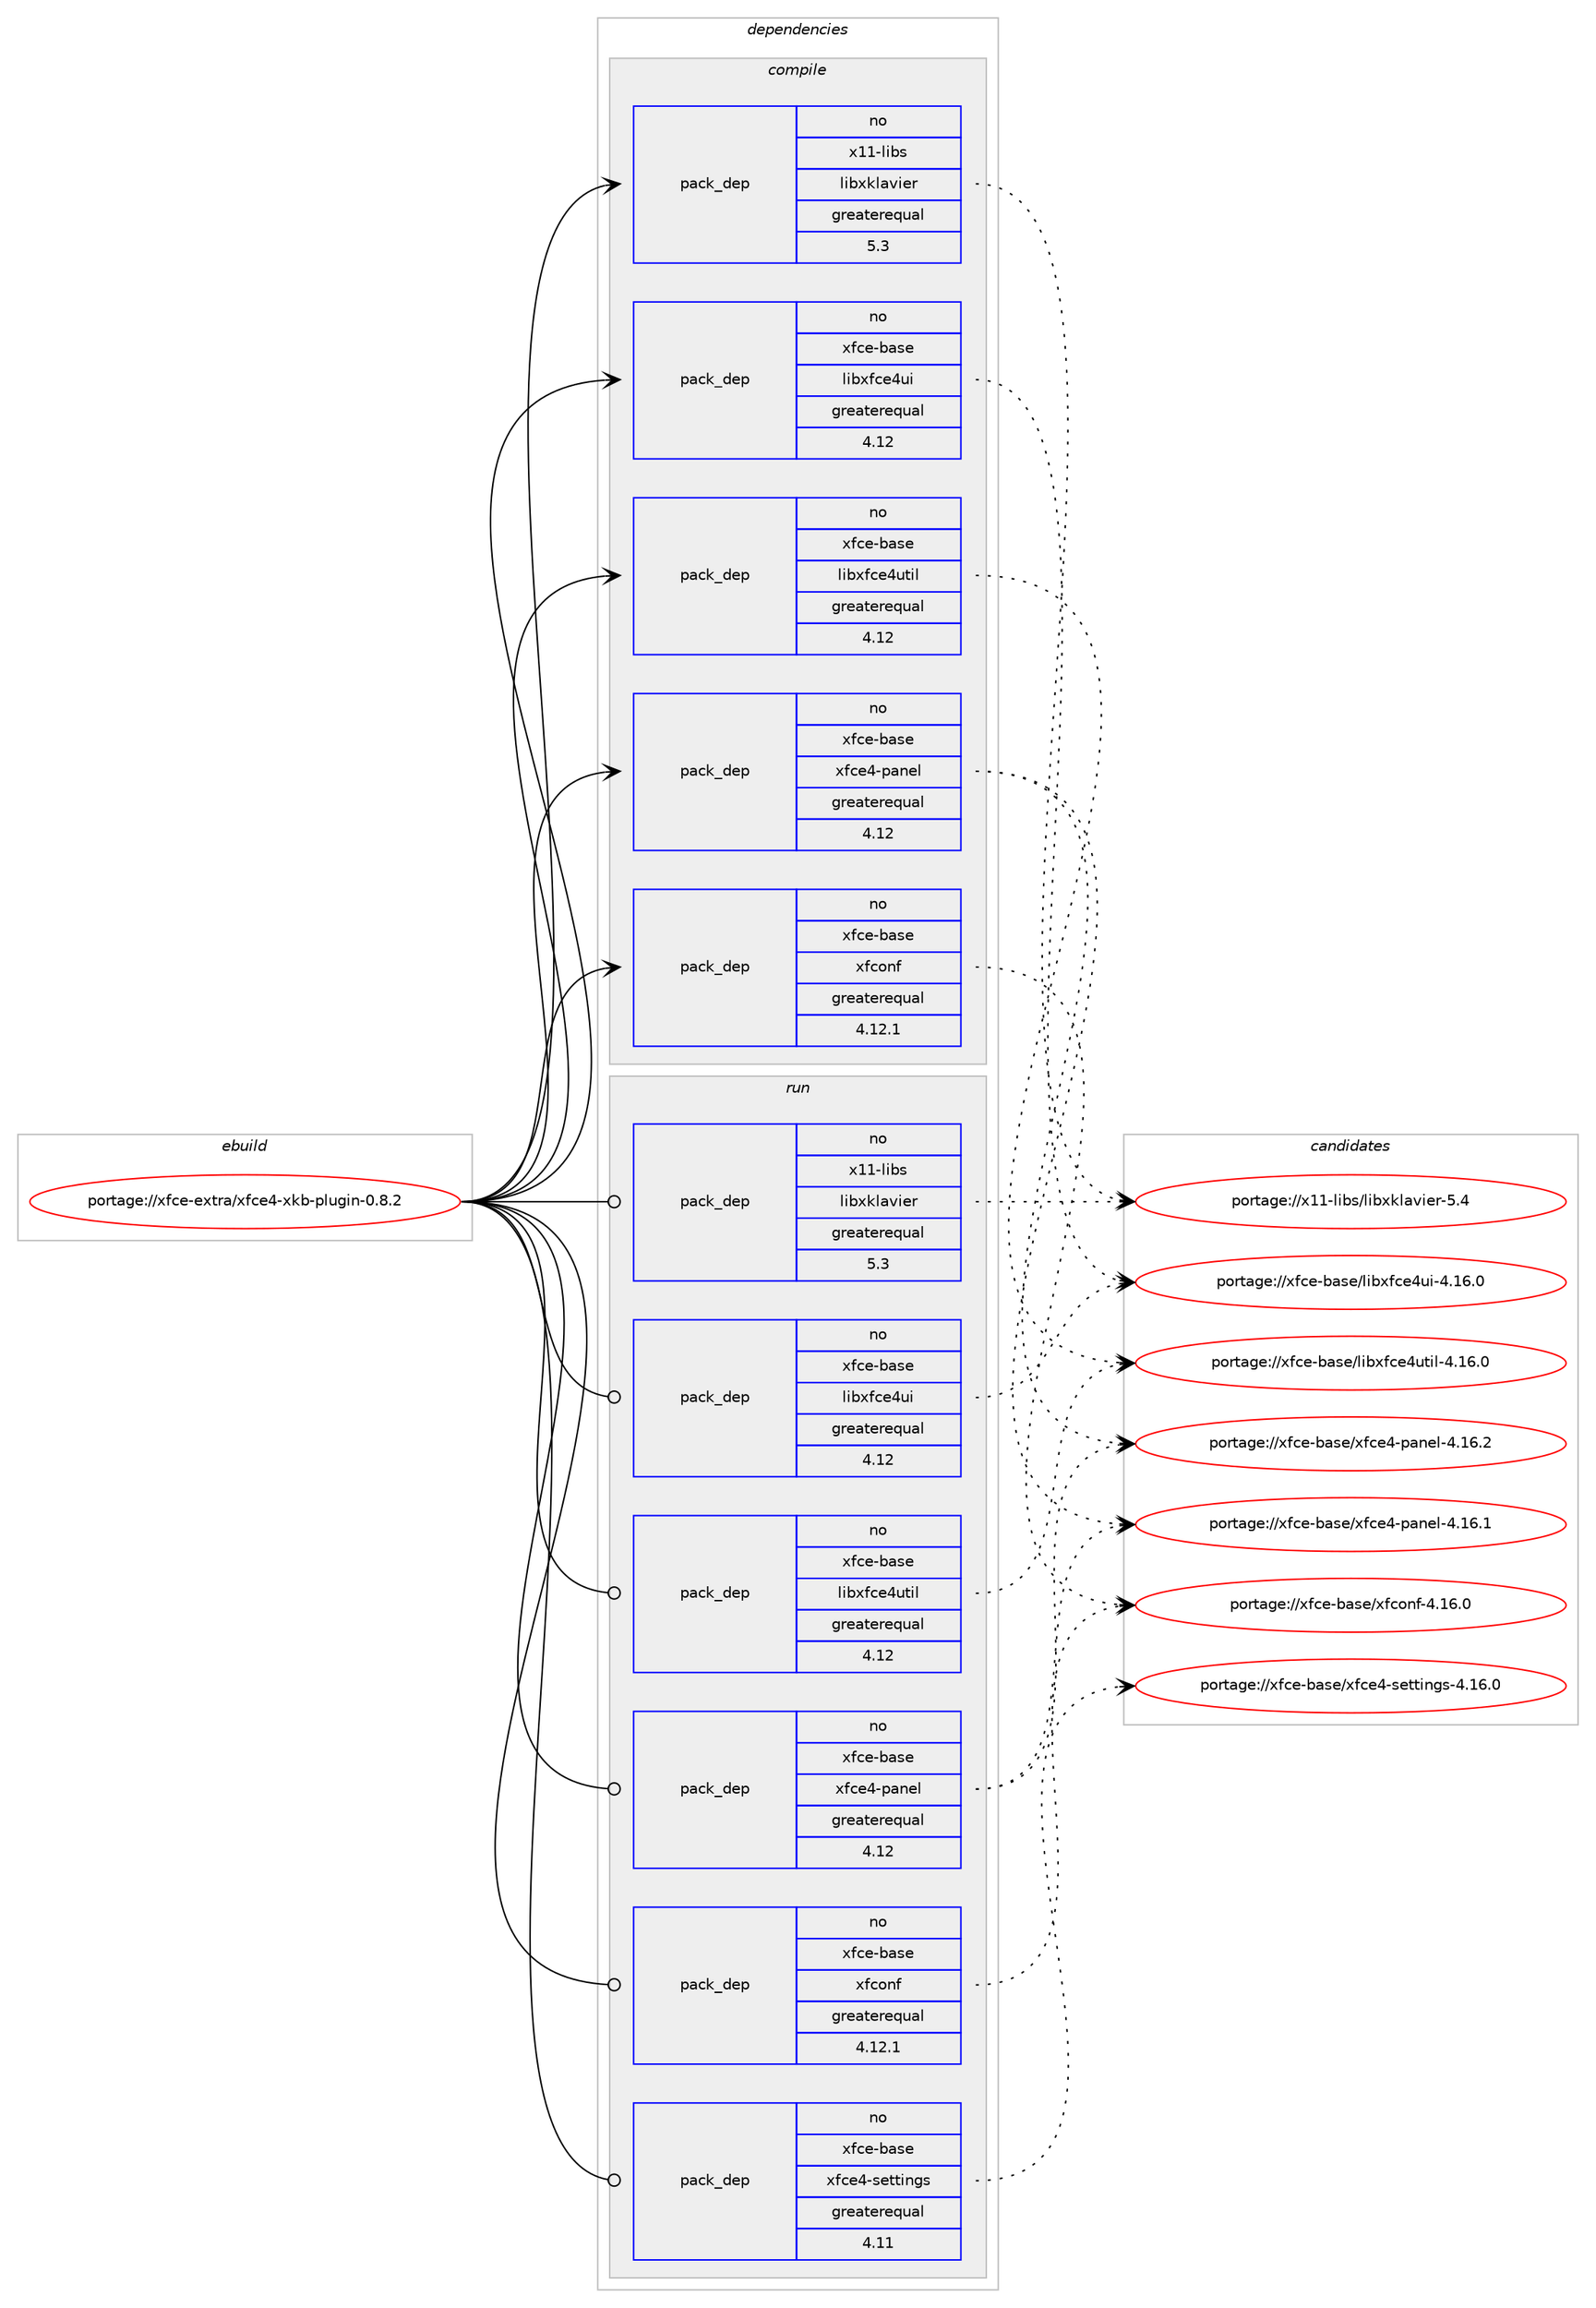 digraph prolog {

# *************
# Graph options
# *************

newrank=true;
concentrate=true;
compound=true;
graph [rankdir=LR,fontname=Helvetica,fontsize=10,ranksep=1.5];#, ranksep=2.5, nodesep=0.2];
edge  [arrowhead=vee];
node  [fontname=Helvetica,fontsize=10];

# **********
# The ebuild
# **********

subgraph cluster_leftcol {
color=gray;
rank=same;
label=<<i>ebuild</i>>;
id [label="portage://xfce-extra/xfce4-xkb-plugin-0.8.2", color=red, width=4, href="../xfce-extra/xfce4-xkb-plugin-0.8.2.svg"];
}

# ****************
# The dependencies
# ****************

subgraph cluster_midcol {
color=gray;
label=<<i>dependencies</i>>;
subgraph cluster_compile {
fillcolor="#eeeeee";
style=filled;
label=<<i>compile</i>>;
# *** BEGIN UNKNOWN DEPENDENCY TYPE (TODO) ***
# id -> package_dependency(portage://xfce-extra/xfce4-xkb-plugin-0.8.2,install,no,gnome-base,librsvg,none,[,,],any_same_slot,[])
# *** END UNKNOWN DEPENDENCY TYPE (TODO) ***

# *** BEGIN UNKNOWN DEPENDENCY TYPE (TODO) ***
# id -> package_dependency(portage://xfce-extra/xfce4-xkb-plugin-0.8.2,install,no,x11-libs,gtk+,none,[,,],[slot(3),equal],[])
# *** END UNKNOWN DEPENDENCY TYPE (TODO) ***

# *** BEGIN UNKNOWN DEPENDENCY TYPE (TODO) ***
# id -> package_dependency(portage://xfce-extra/xfce4-xkb-plugin-0.8.2,install,no,x11-libs,libX11,none,[,,],any_same_slot,[])
# *** END UNKNOWN DEPENDENCY TYPE (TODO) ***

# *** BEGIN UNKNOWN DEPENDENCY TYPE (TODO) ***
# id -> package_dependency(portage://xfce-extra/xfce4-xkb-plugin-0.8.2,install,no,x11-libs,libwnck,none,[,,],[slot(3),equal],[])
# *** END UNKNOWN DEPENDENCY TYPE (TODO) ***

subgraph pack2161 {
dependency5399 [label=<<TABLE BORDER="0" CELLBORDER="1" CELLSPACING="0" CELLPADDING="4" WIDTH="220"><TR><TD ROWSPAN="6" CELLPADDING="30">pack_dep</TD></TR><TR><TD WIDTH="110">no</TD></TR><TR><TD>x11-libs</TD></TR><TR><TD>libxklavier</TD></TR><TR><TD>greaterequal</TD></TR><TR><TD>5.3</TD></TR></TABLE>>, shape=none, color=blue];
}
id:e -> dependency5399:w [weight=20,style="solid",arrowhead="vee"];
# *** BEGIN UNKNOWN DEPENDENCY TYPE (TODO) ***
# id -> package_dependency(portage://xfce-extra/xfce4-xkb-plugin-0.8.2,install,no,xfce-base,garcon,none,[,,],any_same_slot,[])
# *** END UNKNOWN DEPENDENCY TYPE (TODO) ***

subgraph pack2162 {
dependency5400 [label=<<TABLE BORDER="0" CELLBORDER="1" CELLSPACING="0" CELLPADDING="4" WIDTH="220"><TR><TD ROWSPAN="6" CELLPADDING="30">pack_dep</TD></TR><TR><TD WIDTH="110">no</TD></TR><TR><TD>xfce-base</TD></TR><TR><TD>libxfce4ui</TD></TR><TR><TD>greaterequal</TD></TR><TR><TD>4.12</TD></TR></TABLE>>, shape=none, color=blue];
}
id:e -> dependency5400:w [weight=20,style="solid",arrowhead="vee"];
subgraph pack2163 {
dependency5401 [label=<<TABLE BORDER="0" CELLBORDER="1" CELLSPACING="0" CELLPADDING="4" WIDTH="220"><TR><TD ROWSPAN="6" CELLPADDING="30">pack_dep</TD></TR><TR><TD WIDTH="110">no</TD></TR><TR><TD>xfce-base</TD></TR><TR><TD>libxfce4util</TD></TR><TR><TD>greaterequal</TD></TR><TR><TD>4.12</TD></TR></TABLE>>, shape=none, color=blue];
}
id:e -> dependency5401:w [weight=20,style="solid",arrowhead="vee"];
subgraph pack2164 {
dependency5402 [label=<<TABLE BORDER="0" CELLBORDER="1" CELLSPACING="0" CELLPADDING="4" WIDTH="220"><TR><TD ROWSPAN="6" CELLPADDING="30">pack_dep</TD></TR><TR><TD WIDTH="110">no</TD></TR><TR><TD>xfce-base</TD></TR><TR><TD>xfce4-panel</TD></TR><TR><TD>greaterequal</TD></TR><TR><TD>4.12</TD></TR></TABLE>>, shape=none, color=blue];
}
id:e -> dependency5402:w [weight=20,style="solid",arrowhead="vee"];
subgraph pack2165 {
dependency5403 [label=<<TABLE BORDER="0" CELLBORDER="1" CELLSPACING="0" CELLPADDING="4" WIDTH="220"><TR><TD ROWSPAN="6" CELLPADDING="30">pack_dep</TD></TR><TR><TD WIDTH="110">no</TD></TR><TR><TD>xfce-base</TD></TR><TR><TD>xfconf</TD></TR><TR><TD>greaterequal</TD></TR><TR><TD>4.12.1</TD></TR></TABLE>>, shape=none, color=blue];
}
id:e -> dependency5403:w [weight=20,style="solid",arrowhead="vee"];
}
subgraph cluster_compileandrun {
fillcolor="#eeeeee";
style=filled;
label=<<i>compile and run</i>>;
}
subgraph cluster_run {
fillcolor="#eeeeee";
style=filled;
label=<<i>run</i>>;
# *** BEGIN UNKNOWN DEPENDENCY TYPE (TODO) ***
# id -> package_dependency(portage://xfce-extra/xfce4-xkb-plugin-0.8.2,run,no,gnome-base,librsvg,none,[,,],any_same_slot,[])
# *** END UNKNOWN DEPENDENCY TYPE (TODO) ***

# *** BEGIN UNKNOWN DEPENDENCY TYPE (TODO) ***
# id -> package_dependency(portage://xfce-extra/xfce4-xkb-plugin-0.8.2,run,no,x11-apps,setxkbmap,none,[,,],[],[])
# *** END UNKNOWN DEPENDENCY TYPE (TODO) ***

# *** BEGIN UNKNOWN DEPENDENCY TYPE (TODO) ***
# id -> package_dependency(portage://xfce-extra/xfce4-xkb-plugin-0.8.2,run,no,x11-libs,gtk+,none,[,,],[slot(3),equal],[])
# *** END UNKNOWN DEPENDENCY TYPE (TODO) ***

# *** BEGIN UNKNOWN DEPENDENCY TYPE (TODO) ***
# id -> package_dependency(portage://xfce-extra/xfce4-xkb-plugin-0.8.2,run,no,x11-libs,libX11,none,[,,],any_same_slot,[])
# *** END UNKNOWN DEPENDENCY TYPE (TODO) ***

# *** BEGIN UNKNOWN DEPENDENCY TYPE (TODO) ***
# id -> package_dependency(portage://xfce-extra/xfce4-xkb-plugin-0.8.2,run,no,x11-libs,libwnck,none,[,,],[slot(3),equal],[])
# *** END UNKNOWN DEPENDENCY TYPE (TODO) ***

subgraph pack2166 {
dependency5404 [label=<<TABLE BORDER="0" CELLBORDER="1" CELLSPACING="0" CELLPADDING="4" WIDTH="220"><TR><TD ROWSPAN="6" CELLPADDING="30">pack_dep</TD></TR><TR><TD WIDTH="110">no</TD></TR><TR><TD>x11-libs</TD></TR><TR><TD>libxklavier</TD></TR><TR><TD>greaterequal</TD></TR><TR><TD>5.3</TD></TR></TABLE>>, shape=none, color=blue];
}
id:e -> dependency5404:w [weight=20,style="solid",arrowhead="odot"];
# *** BEGIN UNKNOWN DEPENDENCY TYPE (TODO) ***
# id -> package_dependency(portage://xfce-extra/xfce4-xkb-plugin-0.8.2,run,no,xfce-base,garcon,none,[,,],any_same_slot,[])
# *** END UNKNOWN DEPENDENCY TYPE (TODO) ***

subgraph pack2167 {
dependency5405 [label=<<TABLE BORDER="0" CELLBORDER="1" CELLSPACING="0" CELLPADDING="4" WIDTH="220"><TR><TD ROWSPAN="6" CELLPADDING="30">pack_dep</TD></TR><TR><TD WIDTH="110">no</TD></TR><TR><TD>xfce-base</TD></TR><TR><TD>libxfce4ui</TD></TR><TR><TD>greaterequal</TD></TR><TR><TD>4.12</TD></TR></TABLE>>, shape=none, color=blue];
}
id:e -> dependency5405:w [weight=20,style="solid",arrowhead="odot"];
subgraph pack2168 {
dependency5406 [label=<<TABLE BORDER="0" CELLBORDER="1" CELLSPACING="0" CELLPADDING="4" WIDTH="220"><TR><TD ROWSPAN="6" CELLPADDING="30">pack_dep</TD></TR><TR><TD WIDTH="110">no</TD></TR><TR><TD>xfce-base</TD></TR><TR><TD>libxfce4util</TD></TR><TR><TD>greaterequal</TD></TR><TR><TD>4.12</TD></TR></TABLE>>, shape=none, color=blue];
}
id:e -> dependency5406:w [weight=20,style="solid",arrowhead="odot"];
subgraph pack2169 {
dependency5407 [label=<<TABLE BORDER="0" CELLBORDER="1" CELLSPACING="0" CELLPADDING="4" WIDTH="220"><TR><TD ROWSPAN="6" CELLPADDING="30">pack_dep</TD></TR><TR><TD WIDTH="110">no</TD></TR><TR><TD>xfce-base</TD></TR><TR><TD>xfce4-panel</TD></TR><TR><TD>greaterequal</TD></TR><TR><TD>4.12</TD></TR></TABLE>>, shape=none, color=blue];
}
id:e -> dependency5407:w [weight=20,style="solid",arrowhead="odot"];
subgraph pack2170 {
dependency5408 [label=<<TABLE BORDER="0" CELLBORDER="1" CELLSPACING="0" CELLPADDING="4" WIDTH="220"><TR><TD ROWSPAN="6" CELLPADDING="30">pack_dep</TD></TR><TR><TD WIDTH="110">no</TD></TR><TR><TD>xfce-base</TD></TR><TR><TD>xfce4-settings</TD></TR><TR><TD>greaterequal</TD></TR><TR><TD>4.11</TD></TR></TABLE>>, shape=none, color=blue];
}
id:e -> dependency5408:w [weight=20,style="solid",arrowhead="odot"];
subgraph pack2171 {
dependency5409 [label=<<TABLE BORDER="0" CELLBORDER="1" CELLSPACING="0" CELLPADDING="4" WIDTH="220"><TR><TD ROWSPAN="6" CELLPADDING="30">pack_dep</TD></TR><TR><TD WIDTH="110">no</TD></TR><TR><TD>xfce-base</TD></TR><TR><TD>xfconf</TD></TR><TR><TD>greaterequal</TD></TR><TR><TD>4.12.1</TD></TR></TABLE>>, shape=none, color=blue];
}
id:e -> dependency5409:w [weight=20,style="solid",arrowhead="odot"];
}
}

# **************
# The candidates
# **************

subgraph cluster_choices {
rank=same;
color=gray;
label=<<i>candidates</i>>;

subgraph choice2161 {
color=black;
nodesep=1;
choice1204949451081059811547108105981201071089711810510111445534652 [label="portage://x11-libs/libxklavier-5.4", color=red, width=4,href="../x11-libs/libxklavier-5.4.svg"];
dependency5399:e -> choice1204949451081059811547108105981201071089711810510111445534652:w [style=dotted,weight="100"];
}
subgraph choice2162 {
color=black;
nodesep=1;
choice120102991014598971151014710810598120102991015211710545524649544648 [label="portage://xfce-base/libxfce4ui-4.16.0", color=red, width=4,href="../xfce-base/libxfce4ui-4.16.0.svg"];
dependency5400:e -> choice120102991014598971151014710810598120102991015211710545524649544648:w [style=dotted,weight="100"];
}
subgraph choice2163 {
color=black;
nodesep=1;
choice120102991014598971151014710810598120102991015211711610510845524649544648 [label="portage://xfce-base/libxfce4util-4.16.0", color=red, width=4,href="../xfce-base/libxfce4util-4.16.0.svg"];
dependency5401:e -> choice120102991014598971151014710810598120102991015211711610510845524649544648:w [style=dotted,weight="100"];
}
subgraph choice2164 {
color=black;
nodesep=1;
choice12010299101459897115101471201029910152451129711010110845524649544649 [label="portage://xfce-base/xfce4-panel-4.16.1", color=red, width=4,href="../xfce-base/xfce4-panel-4.16.1.svg"];
choice12010299101459897115101471201029910152451129711010110845524649544650 [label="portage://xfce-base/xfce4-panel-4.16.2", color=red, width=4,href="../xfce-base/xfce4-panel-4.16.2.svg"];
dependency5402:e -> choice12010299101459897115101471201029910152451129711010110845524649544649:w [style=dotted,weight="100"];
dependency5402:e -> choice12010299101459897115101471201029910152451129711010110845524649544650:w [style=dotted,weight="100"];
}
subgraph choice2165 {
color=black;
nodesep=1;
choice12010299101459897115101471201029911111010245524649544648 [label="portage://xfce-base/xfconf-4.16.0", color=red, width=4,href="../xfce-base/xfconf-4.16.0.svg"];
dependency5403:e -> choice12010299101459897115101471201029911111010245524649544648:w [style=dotted,weight="100"];
}
subgraph choice2166 {
color=black;
nodesep=1;
choice1204949451081059811547108105981201071089711810510111445534652 [label="portage://x11-libs/libxklavier-5.4", color=red, width=4,href="../x11-libs/libxklavier-5.4.svg"];
dependency5404:e -> choice1204949451081059811547108105981201071089711810510111445534652:w [style=dotted,weight="100"];
}
subgraph choice2167 {
color=black;
nodesep=1;
choice120102991014598971151014710810598120102991015211710545524649544648 [label="portage://xfce-base/libxfce4ui-4.16.0", color=red, width=4,href="../xfce-base/libxfce4ui-4.16.0.svg"];
dependency5405:e -> choice120102991014598971151014710810598120102991015211710545524649544648:w [style=dotted,weight="100"];
}
subgraph choice2168 {
color=black;
nodesep=1;
choice120102991014598971151014710810598120102991015211711610510845524649544648 [label="portage://xfce-base/libxfce4util-4.16.0", color=red, width=4,href="../xfce-base/libxfce4util-4.16.0.svg"];
dependency5406:e -> choice120102991014598971151014710810598120102991015211711610510845524649544648:w [style=dotted,weight="100"];
}
subgraph choice2169 {
color=black;
nodesep=1;
choice12010299101459897115101471201029910152451129711010110845524649544649 [label="portage://xfce-base/xfce4-panel-4.16.1", color=red, width=4,href="../xfce-base/xfce4-panel-4.16.1.svg"];
choice12010299101459897115101471201029910152451129711010110845524649544650 [label="portage://xfce-base/xfce4-panel-4.16.2", color=red, width=4,href="../xfce-base/xfce4-panel-4.16.2.svg"];
dependency5407:e -> choice12010299101459897115101471201029910152451129711010110845524649544649:w [style=dotted,weight="100"];
dependency5407:e -> choice12010299101459897115101471201029910152451129711010110845524649544650:w [style=dotted,weight="100"];
}
subgraph choice2170 {
color=black;
nodesep=1;
choice120102991014598971151014712010299101524511510111611610511010311545524649544648 [label="portage://xfce-base/xfce4-settings-4.16.0", color=red, width=4,href="../xfce-base/xfce4-settings-4.16.0.svg"];
dependency5408:e -> choice120102991014598971151014712010299101524511510111611610511010311545524649544648:w [style=dotted,weight="100"];
}
subgraph choice2171 {
color=black;
nodesep=1;
choice12010299101459897115101471201029911111010245524649544648 [label="portage://xfce-base/xfconf-4.16.0", color=red, width=4,href="../xfce-base/xfconf-4.16.0.svg"];
dependency5409:e -> choice12010299101459897115101471201029911111010245524649544648:w [style=dotted,weight="100"];
}
}

}
